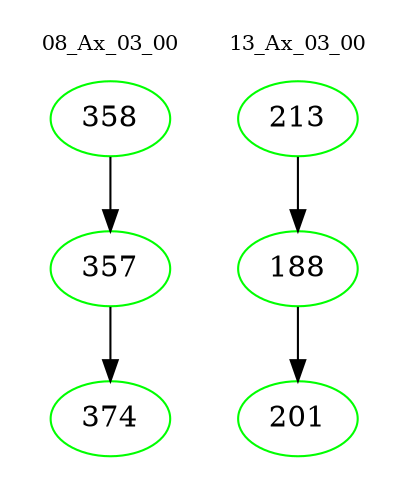 digraph{
subgraph cluster_0 {
color = white
label = "08_Ax_03_00";
fontsize=10;
T0_358 [label="358", color="green"]
T0_358 -> T0_357 [color="black"]
T0_357 [label="357", color="green"]
T0_357 -> T0_374 [color="black"]
T0_374 [label="374", color="green"]
}
subgraph cluster_1 {
color = white
label = "13_Ax_03_00";
fontsize=10;
T1_213 [label="213", color="green"]
T1_213 -> T1_188 [color="black"]
T1_188 [label="188", color="green"]
T1_188 -> T1_201 [color="black"]
T1_201 [label="201", color="green"]
}
}
